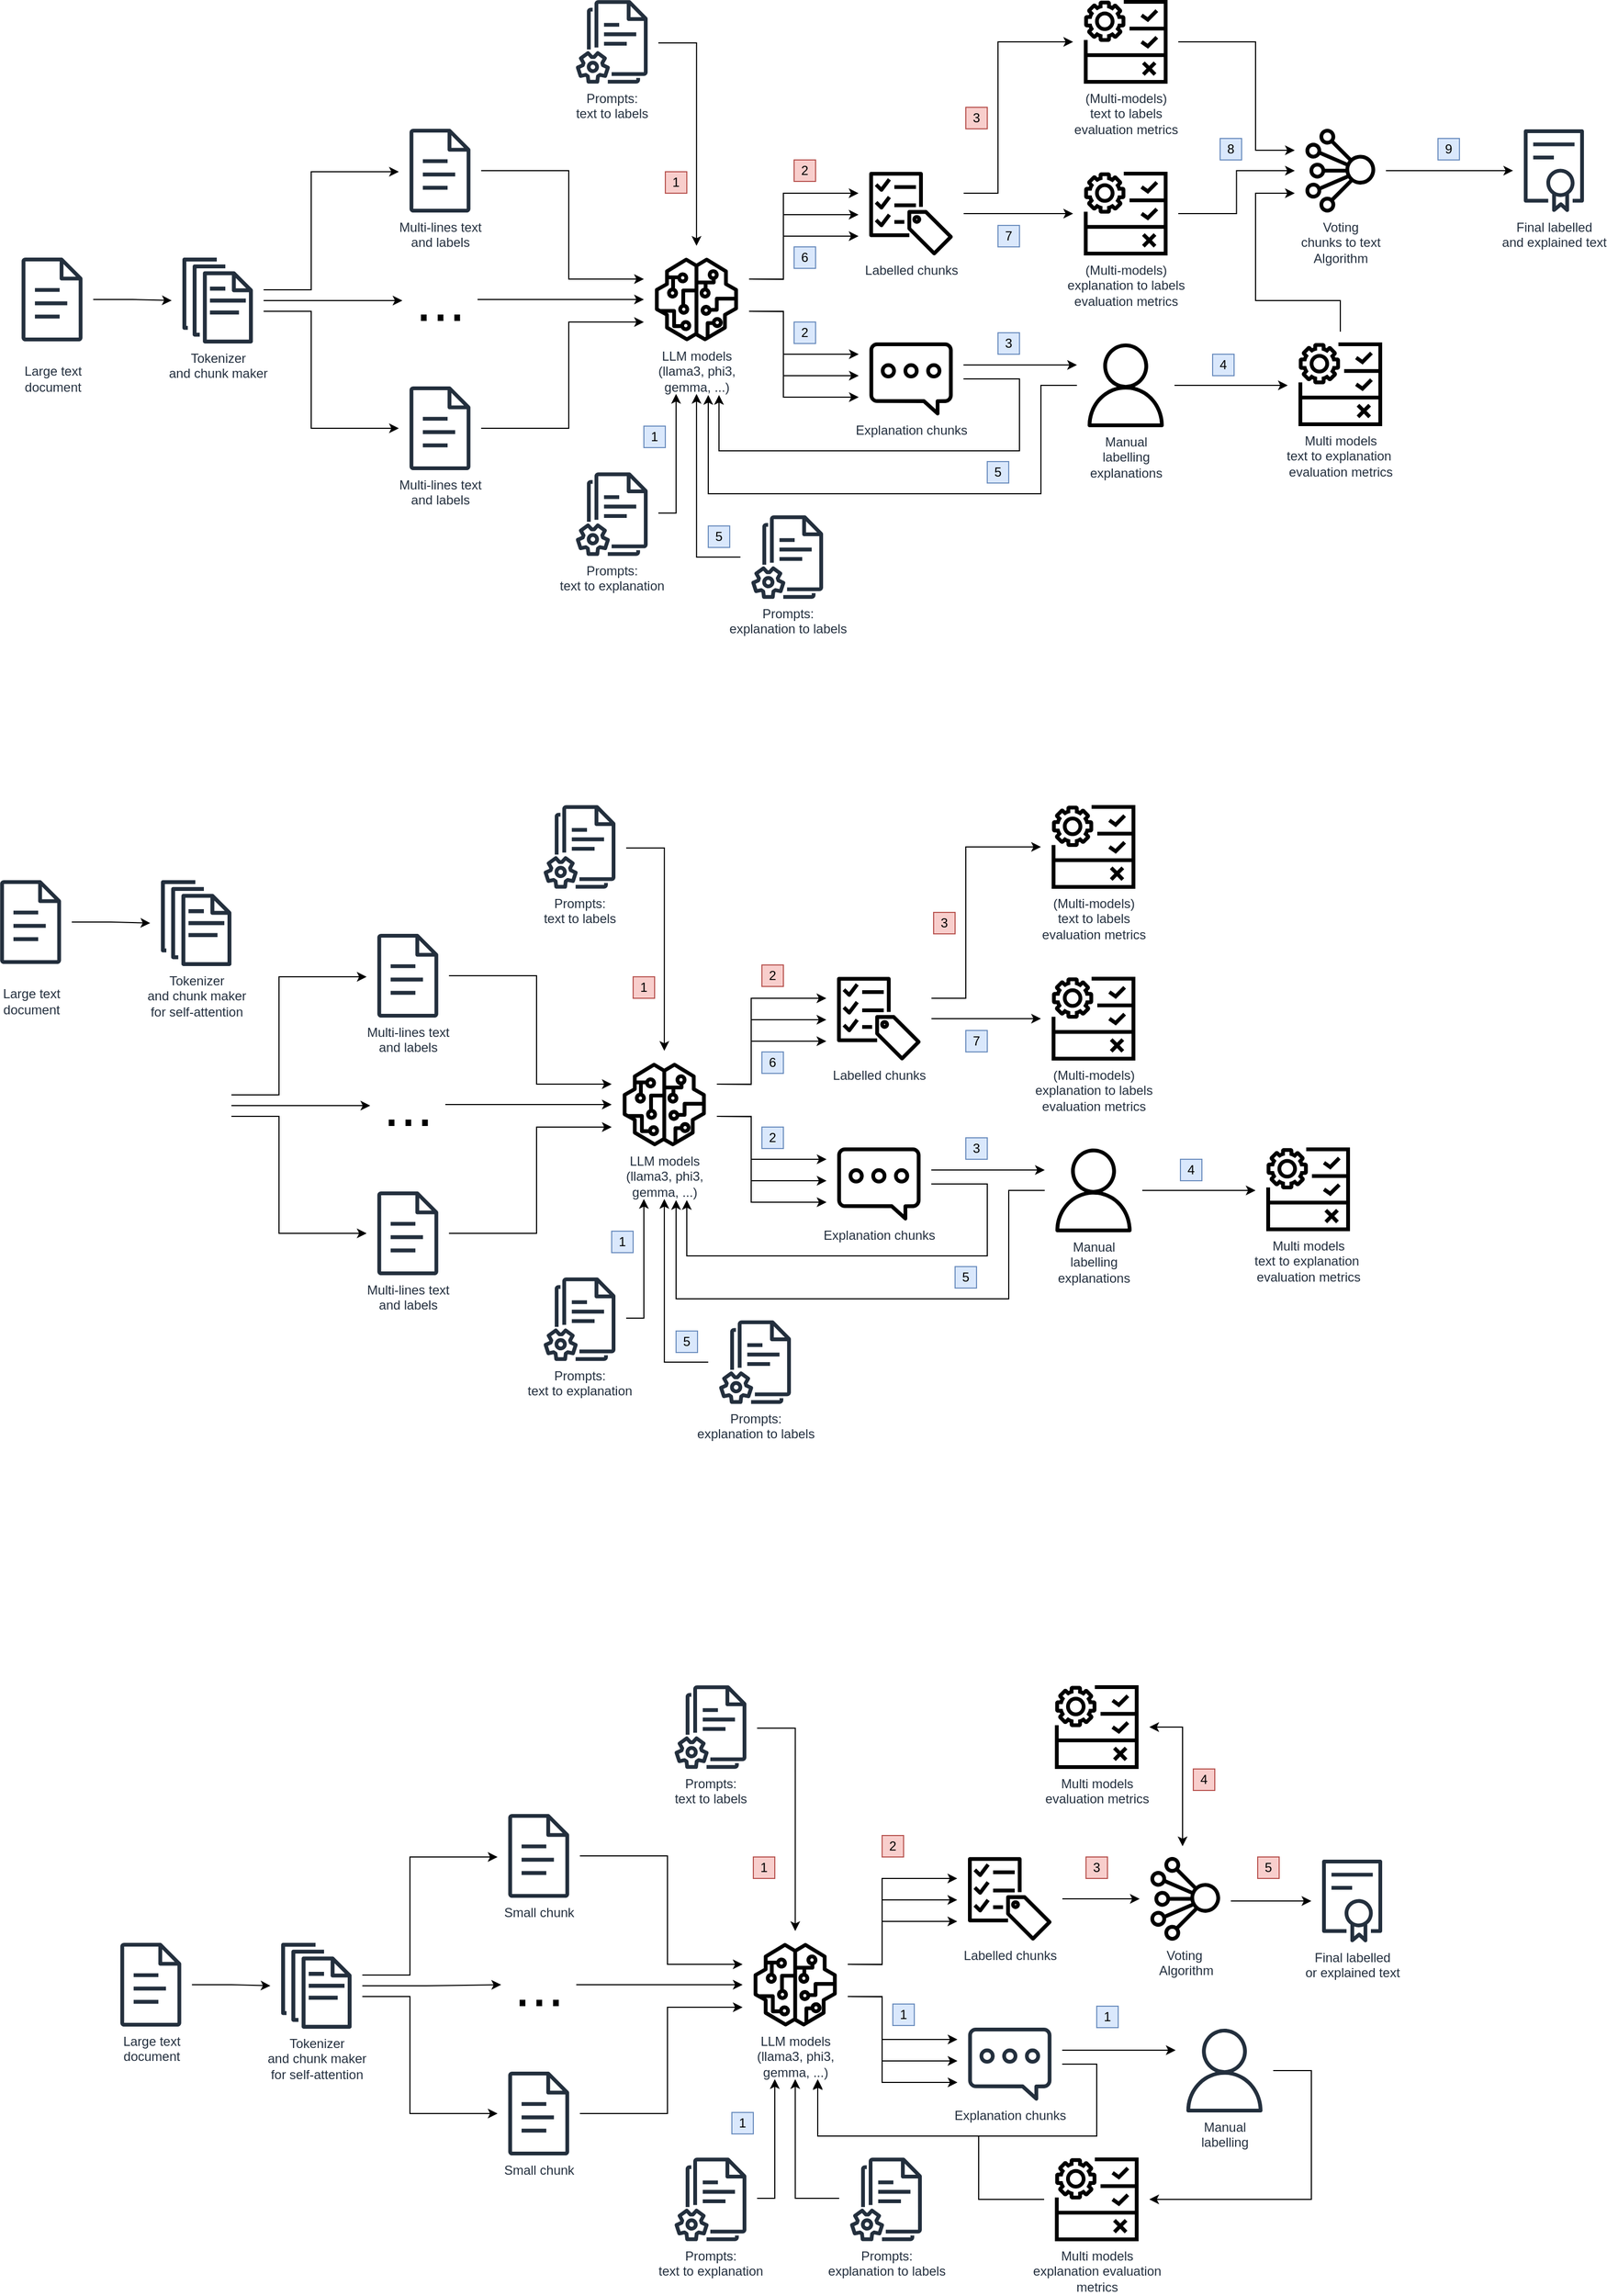 <mxfile version="24.4.0" type="device">
  <diagram name="Page-1" id="B5QX_nywIWlDzSPwKa1I">
    <mxGraphModel dx="1666" dy="819" grid="1" gridSize="10" guides="1" tooltips="1" connect="1" arrows="1" fold="1" page="1" pageScale="1" pageWidth="850" pageHeight="1100" math="0" shadow="0">
      <root>
        <mxCell id="0" />
        <mxCell id="1" parent="0" />
        <mxCell id="5_oxS6GrZH2_jUisvWPP-129" style="edgeStyle=orthogonalEdgeStyle;rounded=0;orthogonalLoop=1;jettySize=auto;html=1;targetPerimeterSpacing=10;sourcePerimeterSpacing=10;" parent="1" source="5_oxS6GrZH2_jUisvWPP-131" target="5_oxS6GrZH2_jUisvWPP-133" edge="1">
          <mxGeometry relative="1" as="geometry">
            <Array as="points">
              <mxPoint x="1042" y="1990" />
              <mxPoint x="1042" y="1990" />
            </Array>
          </mxGeometry>
        </mxCell>
        <mxCell id="5_oxS6GrZH2_jUisvWPP-130" style="edgeStyle=orthogonalEdgeStyle;rounded=0;orthogonalLoop=1;jettySize=auto;html=1;targetPerimeterSpacing=50;sourcePerimeterSpacing=10;" parent="1" source="5_oxS6GrZH2_jUisvWPP-131" target="5_oxS6GrZH2_jUisvWPP-175" edge="1">
          <mxGeometry relative="1" as="geometry">
            <Array as="points">
              <mxPoint x="1052" y="2003" />
              <mxPoint x="1052" y="2070" />
              <mxPoint x="792" y="2070" />
            </Array>
          </mxGeometry>
        </mxCell>
        <mxCell id="5_oxS6GrZH2_jUisvWPP-131" value="Explanation chunks" style="sketch=0;outlineConnect=0;fontColor=#232F3E;gradientColor=none;fillColor=#232F3D;strokeColor=none;dashed=0;verticalLabelPosition=bottom;verticalAlign=top;align=center;html=1;fontSize=12;fontStyle=0;aspect=fixed;pointerEvents=1;shape=mxgraph.aws4.chat;" parent="1" vertex="1">
          <mxGeometry x="932" y="1969" width="78" height="68" as="geometry" />
        </mxCell>
        <mxCell id="5_oxS6GrZH2_jUisvWPP-132" style="edgeStyle=orthogonalEdgeStyle;rounded=0;orthogonalLoop=1;jettySize=auto;html=1;sourcePerimeterSpacing=10;targetPerimeterSpacing=10;" parent="1" source="5_oxS6GrZH2_jUisvWPP-133" target="5_oxS6GrZH2_jUisvWPP-174" edge="1">
          <mxGeometry relative="1" as="geometry">
            <Array as="points">
              <mxPoint x="1252" y="2009" />
              <mxPoint x="1252" y="2129" />
            </Array>
          </mxGeometry>
        </mxCell>
        <mxCell id="5_oxS6GrZH2_jUisvWPP-133" value="Manual&lt;div&gt;labelling&lt;/div&gt;" style="sketch=0;outlineConnect=0;fontColor=#232F3E;gradientColor=none;fillColor=#232F3D;strokeColor=none;dashed=0;verticalLabelPosition=bottom;verticalAlign=top;align=center;html=1;fontSize=12;fontStyle=0;aspect=fixed;pointerEvents=1;shape=mxgraph.aws4.user;" parent="1" vertex="1">
          <mxGeometry x="1132" y="1970" width="78" height="78" as="geometry" />
        </mxCell>
        <mxCell id="5_oxS6GrZH2_jUisvWPP-134" style="edgeStyle=orthogonalEdgeStyle;rounded=0;orthogonalLoop=1;jettySize=auto;html=1;targetPerimeterSpacing=50;sourcePerimeterSpacing=10;" parent="1" source="5_oxS6GrZH2_jUisvWPP-163" edge="1">
          <mxGeometry relative="1" as="geometry">
            <mxPoint x="810" y="2128" as="sourcePoint" />
            <mxPoint x="771.059" y="2017.0" as="targetPoint" />
            <Array as="points">
              <mxPoint x="771" y="2128" />
            </Array>
          </mxGeometry>
        </mxCell>
        <mxCell id="5_oxS6GrZH2_jUisvWPP-135" style="edgeStyle=orthogonalEdgeStyle;rounded=0;orthogonalLoop=1;jettySize=auto;html=1;targetPerimeterSpacing=10;sourcePerimeterSpacing=10;" parent="1" source="5_oxS6GrZH2_jUisvWPP-155" edge="1">
          <mxGeometry relative="1" as="geometry">
            <mxPoint x="732.0" y="1690.0" as="sourcePoint" />
            <mxPoint x="771.059" y="1879.0" as="targetPoint" />
            <Array as="points">
              <mxPoint x="771" y="1690" />
            </Array>
          </mxGeometry>
        </mxCell>
        <mxCell id="5_oxS6GrZH2_jUisvWPP-136" style="edgeStyle=orthogonalEdgeStyle;rounded=0;orthogonalLoop=1;jettySize=auto;html=1;targetPerimeterSpacing=50;sourcePerimeterSpacing=10;" parent="1" source="5_oxS6GrZH2_jUisvWPP-162" edge="1">
          <mxGeometry relative="1" as="geometry">
            <mxPoint x="732.0" y="2128" as="sourcePoint" />
            <mxPoint x="752" y="2017.0" as="targetPoint" />
            <Array as="points">
              <mxPoint x="752" y="2128" />
            </Array>
          </mxGeometry>
        </mxCell>
        <mxCell id="5_oxS6GrZH2_jUisvWPP-137" style="edgeStyle=orthogonalEdgeStyle;rounded=0;orthogonalLoop=1;jettySize=auto;html=1;targetPerimeterSpacing=10;" parent="1" source="5_oxS6GrZH2_jUisvWPP-138" edge="1">
          <mxGeometry relative="1" as="geometry">
            <mxPoint x="722.0" y="1929" as="targetPoint" />
            <Array as="points">
              <mxPoint x="682" y="1929" />
              <mxPoint x="682" y="1929" />
            </Array>
          </mxGeometry>
        </mxCell>
        <mxCell id="5_oxS6GrZH2_jUisvWPP-138" value="&lt;font style=&quot;font-size: 56px;&quot;&gt;...&lt;/font&gt;" style="text;html=1;align=center;verticalAlign=middle;resizable=0;points=[];autosize=1;strokeColor=none;fillColor=none;" parent="1" vertex="1">
          <mxGeometry x="497" y="1889" width="70" height="80" as="geometry" />
        </mxCell>
        <mxCell id="5_oxS6GrZH2_jUisvWPP-139" style="edgeStyle=orthogonalEdgeStyle;rounded=0;orthogonalLoop=1;jettySize=auto;html=1;targetPerimeterSpacing=10;sourcePerimeterSpacing=10;" parent="1" source="5_oxS6GrZH2_jUisvWPP-140" target="5_oxS6GrZH2_jUisvWPP-144" edge="1">
          <mxGeometry relative="1" as="geometry" />
        </mxCell>
        <mxCell id="5_oxS6GrZH2_jUisvWPP-140" value="Large text&lt;div&gt;document&lt;/div&gt;" style="sketch=0;outlineConnect=0;fontColor=#232F3E;gradientColor=none;fillColor=#232F3D;strokeColor=none;dashed=0;verticalLabelPosition=bottom;verticalAlign=top;align=center;html=1;fontSize=12;fontStyle=0;aspect=fixed;pointerEvents=1;shape=mxgraph.aws4.document;" parent="1" vertex="1">
          <mxGeometry x="142" y="1890" width="57" height="78" as="geometry" />
        </mxCell>
        <mxCell id="5_oxS6GrZH2_jUisvWPP-141" style="edgeStyle=orthogonalEdgeStyle;rounded=0;orthogonalLoop=1;jettySize=auto;html=1;targetPerimeterSpacing=10;sourcePerimeterSpacing=10;" parent="1" source="5_oxS6GrZH2_jUisvWPP-144" target="5_oxS6GrZH2_jUisvWPP-146" edge="1">
          <mxGeometry relative="1" as="geometry">
            <Array as="points">
              <mxPoint x="412" y="1920" />
              <mxPoint x="412" y="1810" />
            </Array>
          </mxGeometry>
        </mxCell>
        <mxCell id="5_oxS6GrZH2_jUisvWPP-142" style="edgeStyle=orthogonalEdgeStyle;rounded=0;orthogonalLoop=1;jettySize=auto;html=1;targetPerimeterSpacing=10;sourcePerimeterSpacing=10;" parent="1" source="5_oxS6GrZH2_jUisvWPP-144" target="5_oxS6GrZH2_jUisvWPP-148" edge="1">
          <mxGeometry relative="1" as="geometry">
            <Array as="points">
              <mxPoint x="412" y="1940" />
              <mxPoint x="412" y="2049" />
            </Array>
          </mxGeometry>
        </mxCell>
        <mxCell id="5_oxS6GrZH2_jUisvWPP-143" style="edgeStyle=orthogonalEdgeStyle;rounded=0;orthogonalLoop=1;jettySize=auto;html=1;sourcePerimeterSpacing=10;" parent="1" source="5_oxS6GrZH2_jUisvWPP-144" target="5_oxS6GrZH2_jUisvWPP-138" edge="1">
          <mxGeometry relative="1" as="geometry" />
        </mxCell>
        <mxCell id="5_oxS6GrZH2_jUisvWPP-144" value="Tokenizer&lt;div&gt;and chunk maker&lt;/div&gt;&lt;div&gt;for self-attention&lt;/div&gt;" style="sketch=0;outlineConnect=0;fontColor=#232F3E;gradientColor=none;fillColor=#232F3D;strokeColor=none;dashed=0;verticalLabelPosition=bottom;verticalAlign=top;align=center;html=1;fontSize=12;fontStyle=0;aspect=fixed;pointerEvents=1;shape=mxgraph.aws4.documents;" parent="1" vertex="1">
          <mxGeometry x="292" y="1890" width="65.64" height="80" as="geometry" />
        </mxCell>
        <mxCell id="5_oxS6GrZH2_jUisvWPP-145" style="edgeStyle=orthogonalEdgeStyle;rounded=0;orthogonalLoop=1;jettySize=auto;html=1;targetPerimeterSpacing=10;sourcePerimeterSpacing=10;" parent="1" source="5_oxS6GrZH2_jUisvWPP-146" edge="1">
          <mxGeometry relative="1" as="geometry">
            <mxPoint x="722.0" y="1910.0" as="targetPoint" />
            <Array as="points">
              <mxPoint x="652" y="1809" />
              <mxPoint x="652" y="1910" />
            </Array>
          </mxGeometry>
        </mxCell>
        <mxCell id="5_oxS6GrZH2_jUisvWPP-146" value="Small chunk" style="sketch=0;outlineConnect=0;fontColor=#232F3E;gradientColor=none;fillColor=#232F3D;strokeColor=none;dashed=0;verticalLabelPosition=bottom;verticalAlign=top;align=center;html=1;fontSize=12;fontStyle=0;aspect=fixed;pointerEvents=1;shape=mxgraph.aws4.document;" parent="1" vertex="1">
          <mxGeometry x="503.5" y="1770" width="57" height="78" as="geometry" />
        </mxCell>
        <mxCell id="5_oxS6GrZH2_jUisvWPP-147" style="edgeStyle=orthogonalEdgeStyle;rounded=0;orthogonalLoop=1;jettySize=auto;html=1;targetPerimeterSpacing=10;sourcePerimeterSpacing=10;" parent="1" source="5_oxS6GrZH2_jUisvWPP-148" edge="1">
          <mxGeometry relative="1" as="geometry">
            <mxPoint x="722.0" y="1950.0" as="targetPoint" />
            <Array as="points">
              <mxPoint x="652" y="2049" />
              <mxPoint x="652" y="1950" />
            </Array>
          </mxGeometry>
        </mxCell>
        <mxCell id="5_oxS6GrZH2_jUisvWPP-148" value="Small chunk" style="sketch=0;outlineConnect=0;fontColor=#232F3E;gradientColor=none;fillColor=#232F3D;strokeColor=none;dashed=0;verticalLabelPosition=bottom;verticalAlign=top;align=center;html=1;fontSize=12;fontStyle=0;aspect=fixed;pointerEvents=1;shape=mxgraph.aws4.document;" parent="1" vertex="1">
          <mxGeometry x="503.5" y="2010" width="57" height="78" as="geometry" />
        </mxCell>
        <mxCell id="5_oxS6GrZH2_jUisvWPP-149" style="edgeStyle=orthogonalEdgeStyle;rounded=0;orthogonalLoop=1;jettySize=auto;html=1;targetPerimeterSpacing=10;sourcePerimeterSpacing=10;" parent="1" target="5_oxS6GrZH2_jUisvWPP-161" edge="1">
          <mxGeometry relative="1" as="geometry">
            <mxPoint x="820" y="1910.059" as="sourcePoint" />
            <mxPoint x="922" y="1850.059" as="targetPoint" />
            <Array as="points">
              <mxPoint x="852" y="1910" />
              <mxPoint x="852" y="1850" />
            </Array>
          </mxGeometry>
        </mxCell>
        <mxCell id="5_oxS6GrZH2_jUisvWPP-150" style="edgeStyle=orthogonalEdgeStyle;rounded=0;orthogonalLoop=1;jettySize=auto;html=1;targetPerimeterSpacing=10;sourcePerimeterSpacing=10;" parent="1" target="5_oxS6GrZH2_jUisvWPP-161" edge="1">
          <mxGeometry relative="1" as="geometry">
            <mxPoint x="820" y="1910.059" as="sourcePoint" />
            <Array as="points">
              <mxPoint x="852" y="1910" />
              <mxPoint x="852" y="1830" />
            </Array>
          </mxGeometry>
        </mxCell>
        <mxCell id="5_oxS6GrZH2_jUisvWPP-151" style="edgeStyle=orthogonalEdgeStyle;rounded=0;orthogonalLoop=1;jettySize=auto;html=1;targetPerimeterSpacing=10;sourcePerimeterSpacing=10;" parent="1" target="5_oxS6GrZH2_jUisvWPP-161" edge="1">
          <mxGeometry relative="1" as="geometry">
            <mxPoint x="820" y="1910.059" as="sourcePoint" />
            <Array as="points">
              <mxPoint x="852" y="1910" />
              <mxPoint x="852" y="1870" />
            </Array>
          </mxGeometry>
        </mxCell>
        <mxCell id="5_oxS6GrZH2_jUisvWPP-152" style="edgeStyle=orthogonalEdgeStyle;rounded=0;orthogonalLoop=1;jettySize=auto;html=1;targetPerimeterSpacing=10;sourcePerimeterSpacing=10;" parent="1" target="5_oxS6GrZH2_jUisvWPP-131" edge="1">
          <mxGeometry relative="1" as="geometry">
            <mxPoint x="820" y="1940.059" as="sourcePoint" />
            <Array as="points">
              <mxPoint x="852" y="1940" />
              <mxPoint x="852" y="2000" />
            </Array>
          </mxGeometry>
        </mxCell>
        <mxCell id="5_oxS6GrZH2_jUisvWPP-153" style="edgeStyle=orthogonalEdgeStyle;rounded=0;orthogonalLoop=1;jettySize=auto;html=1;targetPerimeterSpacing=10;sourcePerimeterSpacing=10;" parent="1" target="5_oxS6GrZH2_jUisvWPP-131" edge="1">
          <mxGeometry relative="1" as="geometry">
            <mxPoint x="820" y="1940.059" as="sourcePoint" />
            <Array as="points">
              <mxPoint x="852" y="1940" />
              <mxPoint x="852" y="1980" />
            </Array>
          </mxGeometry>
        </mxCell>
        <mxCell id="5_oxS6GrZH2_jUisvWPP-154" style="edgeStyle=orthogonalEdgeStyle;rounded=0;orthogonalLoop=1;jettySize=auto;html=1;targetPerimeterSpacing=10;sourcePerimeterSpacing=10;" parent="1" target="5_oxS6GrZH2_jUisvWPP-131" edge="1">
          <mxGeometry relative="1" as="geometry">
            <mxPoint x="820" y="1940.059" as="sourcePoint" />
            <Array as="points">
              <mxPoint x="852" y="1940" />
              <mxPoint x="852" y="2020" />
            </Array>
          </mxGeometry>
        </mxCell>
        <mxCell id="5_oxS6GrZH2_jUisvWPP-155" value="Prompts:&lt;div&gt;text to labels&lt;/div&gt;" style="sketch=0;outlineConnect=0;fontColor=#232F3E;gradientColor=none;fillColor=#232F3D;strokeColor=none;dashed=0;verticalLabelPosition=bottom;verticalAlign=top;align=center;html=1;fontSize=12;fontStyle=0;aspect=fixed;pointerEvents=1;shape=mxgraph.aws4.documents2;" parent="1" vertex="1">
          <mxGeometry x="658.5" y="1650" width="67" height="78" as="geometry" />
        </mxCell>
        <mxCell id="5_oxS6GrZH2_jUisvWPP-156" value="Final labelled&lt;div&gt;or explained text&lt;/div&gt;" style="sketch=0;outlineConnect=0;fontColor=#232F3E;gradientColor=none;fillColor=#232F3D;strokeColor=none;dashed=0;verticalLabelPosition=bottom;verticalAlign=top;align=center;html=1;fontSize=12;fontStyle=0;aspect=fixed;pointerEvents=1;shape=mxgraph.aws4.credentials;" parent="1" vertex="1">
          <mxGeometry x="1262" y="1812" width="56" height="78" as="geometry" />
        </mxCell>
        <mxCell id="5_oxS6GrZH2_jUisvWPP-157" style="edgeStyle=orthogonalEdgeStyle;rounded=0;orthogonalLoop=1;jettySize=auto;html=1;targetPerimeterSpacing=10;sourcePerimeterSpacing=10;" parent="1" source="5_oxS6GrZH2_jUisvWPP-159" target="5_oxS6GrZH2_jUisvWPP-156" edge="1">
          <mxGeometry relative="1" as="geometry">
            <Array as="points">
              <mxPoint x="1202" y="1851" />
              <mxPoint x="1202" y="1851" />
            </Array>
          </mxGeometry>
        </mxCell>
        <mxCell id="5_oxS6GrZH2_jUisvWPP-158" style="edgeStyle=orthogonalEdgeStyle;rounded=0;orthogonalLoop=1;jettySize=auto;html=1;endArrow=classic;endFill=1;startArrow=classic;startFill=1;targetPerimeterSpacing=10;sourcePerimeterSpacing=10;" parent="1" source="5_oxS6GrZH2_jUisvWPP-159" target="5_oxS6GrZH2_jUisvWPP-171" edge="1">
          <mxGeometry relative="1" as="geometry">
            <Array as="points">
              <mxPoint x="1132" y="1689" />
            </Array>
          </mxGeometry>
        </mxCell>
        <mxCell id="5_oxS6GrZH2_jUisvWPP-159" value="Voting&amp;nbsp;&lt;div&gt;Algorithm&lt;/div&gt;" style="sketch=0;outlineConnect=0;fontColor=#232F3E;gradientColor=none;fillColor=#000000;strokeColor=none;dashed=0;verticalLabelPosition=bottom;verticalAlign=top;align=center;html=1;fontSize=12;fontStyle=0;aspect=fixed;pointerEvents=1;shape=mxgraph.aws4.iot_analytics_channel;" parent="1" vertex="1">
          <mxGeometry x="1102" y="1810" width="65" height="78" as="geometry" />
        </mxCell>
        <mxCell id="5_oxS6GrZH2_jUisvWPP-160" style="edgeStyle=orthogonalEdgeStyle;rounded=0;orthogonalLoop=1;jettySize=auto;html=1;targetPerimeterSpacing=10;sourcePerimeterSpacing=10;" parent="1" source="5_oxS6GrZH2_jUisvWPP-161" target="5_oxS6GrZH2_jUisvWPP-159" edge="1">
          <mxGeometry relative="1" as="geometry" />
        </mxCell>
        <mxCell id="5_oxS6GrZH2_jUisvWPP-161" value="Labelled chunks" style="sketch=0;outlineConnect=0;fontColor=#232F3E;gradientColor=none;fillColor=#000000;strokeColor=none;dashed=0;verticalLabelPosition=bottom;verticalAlign=top;align=center;html=1;fontSize=12;fontStyle=0;aspect=fixed;pointerEvents=1;shape=mxgraph.aws4.checklist_cost;" parent="1" vertex="1">
          <mxGeometry x="932" y="1810" width="78" height="78" as="geometry" />
        </mxCell>
        <mxCell id="5_oxS6GrZH2_jUisvWPP-162" value="Prompts:&lt;div&gt;text to explanation&lt;/div&gt;" style="sketch=0;outlineConnect=0;fontColor=#232F3E;gradientColor=none;fillColor=#232F3D;strokeColor=none;dashed=0;verticalLabelPosition=bottom;verticalAlign=top;align=center;html=1;fontSize=12;fontStyle=0;aspect=fixed;pointerEvents=1;shape=mxgraph.aws4.documents2;" parent="1" vertex="1">
          <mxGeometry x="658.5" y="2090" width="67" height="78" as="geometry" />
        </mxCell>
        <mxCell id="5_oxS6GrZH2_jUisvWPP-163" value="Prompts:&lt;div&gt;explanation to labels&lt;/div&gt;" style="sketch=0;outlineConnect=0;fontColor=#232F3E;gradientColor=none;fillColor=#232F3D;strokeColor=none;dashed=0;verticalLabelPosition=bottom;verticalAlign=top;align=center;html=1;fontSize=12;fontStyle=0;aspect=fixed;pointerEvents=1;shape=mxgraph.aws4.documents2;" parent="1" vertex="1">
          <mxGeometry x="822" y="2090" width="67" height="78" as="geometry" />
        </mxCell>
        <mxCell id="5_oxS6GrZH2_jUisvWPP-164" value="1" style="rounded=0;whiteSpace=wrap;html=1;fillColor=#f8cecc;strokeColor=#b85450;" parent="1" vertex="1">
          <mxGeometry x="732" y="1810" width="20" height="20" as="geometry" />
        </mxCell>
        <mxCell id="5_oxS6GrZH2_jUisvWPP-165" value="2" style="rounded=0;whiteSpace=wrap;html=1;fillColor=#f8cecc;strokeColor=#b85450;" parent="1" vertex="1">
          <mxGeometry x="852" y="1790" width="20" height="20" as="geometry" />
        </mxCell>
        <mxCell id="5_oxS6GrZH2_jUisvWPP-166" value="3" style="rounded=0;whiteSpace=wrap;html=1;fillColor=#f8cecc;strokeColor=#b85450;" parent="1" vertex="1">
          <mxGeometry x="1042" y="1810" width="20" height="20" as="geometry" />
        </mxCell>
        <mxCell id="5_oxS6GrZH2_jUisvWPP-167" value="5" style="rounded=0;whiteSpace=wrap;html=1;fillColor=#f8cecc;strokeColor=#b85450;" parent="1" vertex="1">
          <mxGeometry x="1202" y="1810" width="20" height="20" as="geometry" />
        </mxCell>
        <mxCell id="5_oxS6GrZH2_jUisvWPP-168" value="1" style="rounded=0;whiteSpace=wrap;html=1;fillColor=#dae8fc;strokeColor=#6c8ebf;" parent="1" vertex="1">
          <mxGeometry x="712" y="2048" width="20" height="20" as="geometry" />
        </mxCell>
        <mxCell id="5_oxS6GrZH2_jUisvWPP-169" value="1" style="rounded=0;whiteSpace=wrap;html=1;fillColor=#dae8fc;strokeColor=#6c8ebf;" parent="1" vertex="1">
          <mxGeometry x="862" y="1947" width="20" height="20" as="geometry" />
        </mxCell>
        <mxCell id="5_oxS6GrZH2_jUisvWPP-170" value="1" style="rounded=0;whiteSpace=wrap;html=1;fillColor=#dae8fc;strokeColor=#6c8ebf;" parent="1" vertex="1">
          <mxGeometry x="1052" y="1949" width="20" height="20" as="geometry" />
        </mxCell>
        <mxCell id="5_oxS6GrZH2_jUisvWPP-171" value="Multi models&lt;div&gt;evaluation&amp;nbsp;&lt;span style=&quot;background-color: initial;&quot;&gt;metrics&lt;/span&gt;&lt;/div&gt;" style="sketch=0;outlineConnect=0;fontColor=#232F3E;gradientColor=none;fillColor=#000000;strokeColor=none;dashed=0;verticalLabelPosition=bottom;verticalAlign=top;align=center;html=1;fontSize=12;fontStyle=0;aspect=fixed;pointerEvents=1;shape=mxgraph.aws4.waf_managed_rule;" parent="1" vertex="1">
          <mxGeometry x="1013" y="1650" width="78" height="78" as="geometry" />
        </mxCell>
        <mxCell id="5_oxS6GrZH2_jUisvWPP-172" value="4" style="rounded=0;whiteSpace=wrap;html=1;fillColor=#f8cecc;strokeColor=#b85450;" parent="1" vertex="1">
          <mxGeometry x="1142" y="1728" width="20" height="20" as="geometry" />
        </mxCell>
        <mxCell id="5_oxS6GrZH2_jUisvWPP-173" style="edgeStyle=orthogonalEdgeStyle;rounded=0;orthogonalLoop=1;jettySize=auto;html=1;targetPerimeterSpacing=50;sourcePerimeterSpacing=10;" parent="1" source="5_oxS6GrZH2_jUisvWPP-174" edge="1">
          <mxGeometry relative="1" as="geometry">
            <mxPoint x="792" y="2017.0" as="targetPoint" />
            <Array as="points">
              <mxPoint x="942" y="2129" />
              <mxPoint x="942" y="2070" />
              <mxPoint x="792" y="2070" />
            </Array>
          </mxGeometry>
        </mxCell>
        <mxCell id="5_oxS6GrZH2_jUisvWPP-174" value="Multi models&lt;div&gt;explanation evaluation&lt;/div&gt;&lt;div&gt;metrics&lt;/div&gt;" style="sketch=0;outlineConnect=0;fontColor=#232F3E;gradientColor=none;fillColor=#000000;strokeColor=none;dashed=0;verticalLabelPosition=bottom;verticalAlign=top;align=center;html=1;fontSize=12;fontStyle=0;aspect=fixed;pointerEvents=1;shape=mxgraph.aws4.waf_managed_rule;" parent="1" vertex="1">
          <mxGeometry x="1013" y="2090" width="78" height="78" as="geometry" />
        </mxCell>
        <mxCell id="5_oxS6GrZH2_jUisvWPP-175" value="LLM models&lt;div&gt;(llama3, phi3,&lt;/div&gt;&lt;div&gt;gemma, ...)&lt;/div&gt;" style="sketch=0;outlineConnect=0;fontColor=#232F3E;gradientColor=none;fillColor=#000000;strokeColor=none;dashed=0;verticalLabelPosition=bottom;verticalAlign=top;align=center;html=1;fontSize=12;fontStyle=0;aspect=fixed;pointerEvents=1;shape=mxgraph.aws4.sagemaker_model;" parent="1" vertex="1">
          <mxGeometry x="732" y="1890" width="78" height="78" as="geometry" />
        </mxCell>
        <mxCell id="-zMvjxUbboBAaExCKfA1-1" style="edgeStyle=orthogonalEdgeStyle;rounded=0;orthogonalLoop=1;jettySize=auto;html=1;targetPerimeterSpacing=10;sourcePerimeterSpacing=10;" edge="1" parent="1" source="-zMvjxUbboBAaExCKfA1-3" target="-zMvjxUbboBAaExCKfA1-6">
          <mxGeometry relative="1" as="geometry">
            <Array as="points">
              <mxPoint x="920" y="1170" />
              <mxPoint x="920" y="1170" />
            </Array>
          </mxGeometry>
        </mxCell>
        <mxCell id="-zMvjxUbboBAaExCKfA1-2" style="edgeStyle=orthogonalEdgeStyle;rounded=0;orthogonalLoop=1;jettySize=auto;html=1;targetPerimeterSpacing=50;sourcePerimeterSpacing=10;" edge="1" parent="1" source="-zMvjxUbboBAaExCKfA1-3" target="-zMvjxUbboBAaExCKfA1-40">
          <mxGeometry relative="1" as="geometry">
            <Array as="points">
              <mxPoint x="950" y="1183" />
              <mxPoint x="950" y="1250" />
              <mxPoint x="670" y="1250" />
            </Array>
          </mxGeometry>
        </mxCell>
        <mxCell id="-zMvjxUbboBAaExCKfA1-3" value="Explanation chunks" style="sketch=0;outlineConnect=0;fontColor=#232F3E;gradientColor=none;fillColor=#000000;strokeColor=none;dashed=0;verticalLabelPosition=bottom;verticalAlign=top;align=center;html=1;fontSize=12;fontStyle=0;aspect=fixed;pointerEvents=1;shape=mxgraph.aws4.chat;" vertex="1" parent="1">
          <mxGeometry x="810" y="1149" width="78" height="68" as="geometry" />
        </mxCell>
        <mxCell id="-zMvjxUbboBAaExCKfA1-4" style="edgeStyle=orthogonalEdgeStyle;rounded=0;orthogonalLoop=1;jettySize=auto;html=1;sourcePerimeterSpacing=10;targetPerimeterSpacing=10;" edge="1" parent="1" source="-zMvjxUbboBAaExCKfA1-6" target="-zMvjxUbboBAaExCKfA1-39">
          <mxGeometry relative="1" as="geometry">
            <Array as="points">
              <mxPoint x="1180" y="1189" />
              <mxPoint x="1180" y="1189" />
            </Array>
          </mxGeometry>
        </mxCell>
        <mxCell id="-zMvjxUbboBAaExCKfA1-5" style="edgeStyle=orthogonalEdgeStyle;rounded=0;orthogonalLoop=1;jettySize=auto;html=1;targetPerimeterSpacing=50;sourcePerimeterSpacing=10;" edge="1" parent="1" source="-zMvjxUbboBAaExCKfA1-6" target="-zMvjxUbboBAaExCKfA1-40">
          <mxGeometry relative="1" as="geometry">
            <Array as="points">
              <mxPoint x="970" y="1189" />
              <mxPoint x="970" y="1290" />
              <mxPoint x="660" y="1290" />
            </Array>
          </mxGeometry>
        </mxCell>
        <mxCell id="-zMvjxUbboBAaExCKfA1-6" value="Manual&lt;div&gt;labelling&lt;/div&gt;&lt;div&gt;explanations&lt;/div&gt;" style="sketch=0;outlineConnect=0;fontColor=#232F3E;gradientColor=none;fillColor=#000000;strokeColor=none;dashed=0;verticalLabelPosition=bottom;verticalAlign=top;align=center;html=1;fontSize=12;fontStyle=0;aspect=fixed;pointerEvents=1;shape=mxgraph.aws4.user;" vertex="1" parent="1">
          <mxGeometry x="1010" y="1150" width="78" height="78" as="geometry" />
        </mxCell>
        <mxCell id="-zMvjxUbboBAaExCKfA1-7" style="edgeStyle=orthogonalEdgeStyle;rounded=0;orthogonalLoop=1;jettySize=auto;html=1;targetPerimeterSpacing=50;sourcePerimeterSpacing=10;" edge="1" parent="1" source="-zMvjxUbboBAaExCKfA1-31">
          <mxGeometry relative="1" as="geometry">
            <mxPoint x="688" y="1308" as="sourcePoint" />
            <mxPoint x="649.059" y="1197.0" as="targetPoint" />
            <Array as="points">
              <mxPoint x="649" y="1349" />
            </Array>
          </mxGeometry>
        </mxCell>
        <mxCell id="-zMvjxUbboBAaExCKfA1-8" style="edgeStyle=orthogonalEdgeStyle;rounded=0;orthogonalLoop=1;jettySize=auto;html=1;targetPerimeterSpacing=10;sourcePerimeterSpacing=10;" edge="1" parent="1" source="-zMvjxUbboBAaExCKfA1-26">
          <mxGeometry relative="1" as="geometry">
            <mxPoint x="610.0" y="870.0" as="sourcePoint" />
            <mxPoint x="649.059" y="1059.0" as="targetPoint" />
            <Array as="points">
              <mxPoint x="649" y="870" />
            </Array>
          </mxGeometry>
        </mxCell>
        <mxCell id="-zMvjxUbboBAaExCKfA1-9" style="edgeStyle=orthogonalEdgeStyle;rounded=0;orthogonalLoop=1;jettySize=auto;html=1;targetPerimeterSpacing=50;sourcePerimeterSpacing=10;" edge="1" parent="1" source="-zMvjxUbboBAaExCKfA1-30">
          <mxGeometry relative="1" as="geometry">
            <mxPoint x="610.0" y="1308" as="sourcePoint" />
            <mxPoint x="630" y="1197.0" as="targetPoint" />
            <Array as="points">
              <mxPoint x="630" y="1308" />
            </Array>
          </mxGeometry>
        </mxCell>
        <mxCell id="-zMvjxUbboBAaExCKfA1-10" style="edgeStyle=orthogonalEdgeStyle;rounded=0;orthogonalLoop=1;jettySize=auto;html=1;targetPerimeterSpacing=10;" edge="1" parent="1" source="-zMvjxUbboBAaExCKfA1-11">
          <mxGeometry relative="1" as="geometry">
            <mxPoint x="600.0" y="1109" as="targetPoint" />
            <Array as="points">
              <mxPoint x="560" y="1109" />
              <mxPoint x="560" y="1109" />
            </Array>
          </mxGeometry>
        </mxCell>
        <mxCell id="-zMvjxUbboBAaExCKfA1-11" value="&lt;font style=&quot;font-size: 56px;&quot;&gt;...&lt;/font&gt;" style="text;html=1;align=center;verticalAlign=middle;resizable=0;points=[];autosize=1;strokeColor=none;fillColor=none;" vertex="1" parent="1">
          <mxGeometry x="375" y="1069" width="70" height="80" as="geometry" />
        </mxCell>
        <mxCell id="-zMvjxUbboBAaExCKfA1-12" style="edgeStyle=orthogonalEdgeStyle;rounded=0;orthogonalLoop=1;jettySize=auto;html=1;targetPerimeterSpacing=10;sourcePerimeterSpacing=10;" edge="1" parent="1" target="-zMvjxUbboBAaExCKfA1-17">
          <mxGeometry relative="1" as="geometry">
            <Array as="points">
              <mxPoint x="290" y="1100" />
              <mxPoint x="290" y="990" />
            </Array>
            <mxPoint x="245.64" y="1100" as="sourcePoint" />
          </mxGeometry>
        </mxCell>
        <mxCell id="-zMvjxUbboBAaExCKfA1-13" style="edgeStyle=orthogonalEdgeStyle;rounded=0;orthogonalLoop=1;jettySize=auto;html=1;targetPerimeterSpacing=10;sourcePerimeterSpacing=10;" edge="1" parent="1" target="-zMvjxUbboBAaExCKfA1-19">
          <mxGeometry relative="1" as="geometry">
            <Array as="points">
              <mxPoint x="290" y="1120" />
              <mxPoint x="290" y="1229" />
            </Array>
            <mxPoint x="245.64" y="1120" as="sourcePoint" />
          </mxGeometry>
        </mxCell>
        <mxCell id="-zMvjxUbboBAaExCKfA1-14" style="edgeStyle=orthogonalEdgeStyle;rounded=0;orthogonalLoop=1;jettySize=auto;html=1;sourcePerimeterSpacing=10;" edge="1" parent="1" target="-zMvjxUbboBAaExCKfA1-11">
          <mxGeometry relative="1" as="geometry">
            <Array as="points">
              <mxPoint x="350" y="1110" />
              <mxPoint x="350" y="1110" />
            </Array>
            <mxPoint x="245.64" y="1110" as="sourcePoint" />
          </mxGeometry>
        </mxCell>
        <mxCell id="-zMvjxUbboBAaExCKfA1-16" style="edgeStyle=orthogonalEdgeStyle;rounded=0;orthogonalLoop=1;jettySize=auto;html=1;targetPerimeterSpacing=10;sourcePerimeterSpacing=10;" edge="1" parent="1" source="-zMvjxUbboBAaExCKfA1-17">
          <mxGeometry relative="1" as="geometry">
            <mxPoint x="600.0" y="1090.0" as="targetPoint" />
            <Array as="points">
              <mxPoint x="530" y="989" />
              <mxPoint x="530" y="1090" />
            </Array>
          </mxGeometry>
        </mxCell>
        <mxCell id="-zMvjxUbboBAaExCKfA1-17" value="Multi-lines text&lt;div&gt;and labels&lt;/div&gt;" style="sketch=0;outlineConnect=0;fontColor=#232F3E;gradientColor=none;fillColor=#232F3D;strokeColor=none;dashed=0;verticalLabelPosition=bottom;verticalAlign=top;align=center;html=1;fontSize=12;fontStyle=0;aspect=fixed;pointerEvents=1;shape=mxgraph.aws4.document;" vertex="1" parent="1">
          <mxGeometry x="381.5" y="950" width="57" height="78" as="geometry" />
        </mxCell>
        <mxCell id="-zMvjxUbboBAaExCKfA1-18" style="edgeStyle=orthogonalEdgeStyle;rounded=0;orthogonalLoop=1;jettySize=auto;html=1;targetPerimeterSpacing=10;sourcePerimeterSpacing=10;" edge="1" parent="1" source="-zMvjxUbboBAaExCKfA1-19">
          <mxGeometry relative="1" as="geometry">
            <mxPoint x="600.0" y="1130.0" as="targetPoint" />
            <Array as="points">
              <mxPoint x="530" y="1229" />
              <mxPoint x="530" y="1130" />
            </Array>
          </mxGeometry>
        </mxCell>
        <mxCell id="-zMvjxUbboBAaExCKfA1-19" value="Multi-lines text&lt;div&gt;and labels&lt;/div&gt;" style="sketch=0;outlineConnect=0;fontColor=#232F3E;gradientColor=none;fillColor=#232F3D;strokeColor=none;dashed=0;verticalLabelPosition=bottom;verticalAlign=top;align=center;html=1;fontSize=12;fontStyle=0;aspect=fixed;pointerEvents=1;shape=mxgraph.aws4.document;" vertex="1" parent="1">
          <mxGeometry x="381.5" y="1190" width="57" height="78" as="geometry" />
        </mxCell>
        <mxCell id="-zMvjxUbboBAaExCKfA1-20" style="edgeStyle=orthogonalEdgeStyle;rounded=0;orthogonalLoop=1;jettySize=auto;html=1;targetPerimeterSpacing=10;sourcePerimeterSpacing=10;" edge="1" parent="1" target="-zMvjxUbboBAaExCKfA1-29">
          <mxGeometry relative="1" as="geometry">
            <mxPoint x="698" y="1090.059" as="sourcePoint" />
            <mxPoint x="800" y="1030.059" as="targetPoint" />
            <Array as="points">
              <mxPoint x="730" y="1090" />
              <mxPoint x="730" y="1030" />
            </Array>
          </mxGeometry>
        </mxCell>
        <mxCell id="-zMvjxUbboBAaExCKfA1-21" style="edgeStyle=orthogonalEdgeStyle;rounded=0;orthogonalLoop=1;jettySize=auto;html=1;targetPerimeterSpacing=10;sourcePerimeterSpacing=10;" edge="1" parent="1" target="-zMvjxUbboBAaExCKfA1-29">
          <mxGeometry relative="1" as="geometry">
            <mxPoint x="698" y="1090.059" as="sourcePoint" />
            <Array as="points">
              <mxPoint x="730" y="1090" />
              <mxPoint x="730" y="1010" />
            </Array>
          </mxGeometry>
        </mxCell>
        <mxCell id="-zMvjxUbboBAaExCKfA1-22" style="edgeStyle=orthogonalEdgeStyle;rounded=0;orthogonalLoop=1;jettySize=auto;html=1;targetPerimeterSpacing=10;sourcePerimeterSpacing=10;" edge="1" parent="1" target="-zMvjxUbboBAaExCKfA1-29">
          <mxGeometry relative="1" as="geometry">
            <mxPoint x="698" y="1090.059" as="sourcePoint" />
            <Array as="points">
              <mxPoint x="730" y="1090" />
              <mxPoint x="730" y="1050" />
            </Array>
          </mxGeometry>
        </mxCell>
        <mxCell id="-zMvjxUbboBAaExCKfA1-23" style="edgeStyle=orthogonalEdgeStyle;rounded=0;orthogonalLoop=1;jettySize=auto;html=1;targetPerimeterSpacing=10;sourcePerimeterSpacing=10;" edge="1" parent="1" target="-zMvjxUbboBAaExCKfA1-3">
          <mxGeometry relative="1" as="geometry">
            <mxPoint x="698" y="1120.059" as="sourcePoint" />
            <Array as="points">
              <mxPoint x="730" y="1120" />
              <mxPoint x="730" y="1180" />
            </Array>
          </mxGeometry>
        </mxCell>
        <mxCell id="-zMvjxUbboBAaExCKfA1-24" style="edgeStyle=orthogonalEdgeStyle;rounded=0;orthogonalLoop=1;jettySize=auto;html=1;targetPerimeterSpacing=10;sourcePerimeterSpacing=10;" edge="1" parent="1" target="-zMvjxUbboBAaExCKfA1-3">
          <mxGeometry relative="1" as="geometry">
            <mxPoint x="698" y="1120.059" as="sourcePoint" />
            <Array as="points">
              <mxPoint x="730" y="1120" />
              <mxPoint x="730" y="1160" />
            </Array>
          </mxGeometry>
        </mxCell>
        <mxCell id="-zMvjxUbboBAaExCKfA1-25" style="edgeStyle=orthogonalEdgeStyle;rounded=0;orthogonalLoop=1;jettySize=auto;html=1;targetPerimeterSpacing=10;sourcePerimeterSpacing=10;" edge="1" parent="1" target="-zMvjxUbboBAaExCKfA1-3">
          <mxGeometry relative="1" as="geometry">
            <mxPoint x="698" y="1120.059" as="sourcePoint" />
            <Array as="points">
              <mxPoint x="730" y="1120" />
              <mxPoint x="730" y="1200" />
            </Array>
          </mxGeometry>
        </mxCell>
        <mxCell id="-zMvjxUbboBAaExCKfA1-26" value="Prompts:&lt;div&gt;text to labels&lt;/div&gt;" style="sketch=0;outlineConnect=0;fontColor=#232F3E;gradientColor=none;fillColor=#232F3D;strokeColor=none;dashed=0;verticalLabelPosition=bottom;verticalAlign=top;align=center;html=1;fontSize=12;fontStyle=0;aspect=fixed;pointerEvents=1;shape=mxgraph.aws4.documents2;" vertex="1" parent="1">
          <mxGeometry x="536.5" y="830" width="67" height="78" as="geometry" />
        </mxCell>
        <mxCell id="-zMvjxUbboBAaExCKfA1-27" style="edgeStyle=orthogonalEdgeStyle;rounded=0;orthogonalLoop=1;jettySize=auto;html=1;targetPerimeterSpacing=10;sourcePerimeterSpacing=10;" edge="1" parent="1" source="-zMvjxUbboBAaExCKfA1-29" target="-zMvjxUbboBAaExCKfA1-38">
          <mxGeometry relative="1" as="geometry">
            <mxPoint x="970.015" y="1029" as="targetPoint" />
            <Array as="points">
              <mxPoint x="930" y="1010" />
              <mxPoint x="930" y="869" />
            </Array>
          </mxGeometry>
        </mxCell>
        <mxCell id="-zMvjxUbboBAaExCKfA1-28" style="edgeStyle=orthogonalEdgeStyle;rounded=0;orthogonalLoop=1;jettySize=auto;html=1;sourcePerimeterSpacing=10;targetPerimeterSpacing=10;" edge="1" parent="1" source="-zMvjxUbboBAaExCKfA1-29" target="-zMvjxUbboBAaExCKfA1-41">
          <mxGeometry relative="1" as="geometry" />
        </mxCell>
        <mxCell id="-zMvjxUbboBAaExCKfA1-29" value="Labelled chunks" style="sketch=0;outlineConnect=0;fontColor=#232F3E;gradientColor=none;fillColor=#000000;strokeColor=none;dashed=0;verticalLabelPosition=bottom;verticalAlign=top;align=center;html=1;fontSize=12;fontStyle=0;aspect=fixed;pointerEvents=1;shape=mxgraph.aws4.checklist_cost;" vertex="1" parent="1">
          <mxGeometry x="810" y="990" width="78" height="78" as="geometry" />
        </mxCell>
        <mxCell id="-zMvjxUbboBAaExCKfA1-30" value="Prompts:&lt;div&gt;text to explanation&lt;/div&gt;" style="sketch=0;outlineConnect=0;fontColor=#232F3E;gradientColor=none;fillColor=#232F3D;strokeColor=none;dashed=0;verticalLabelPosition=bottom;verticalAlign=top;align=center;html=1;fontSize=12;fontStyle=0;aspect=fixed;pointerEvents=1;shape=mxgraph.aws4.documents2;" vertex="1" parent="1">
          <mxGeometry x="536.5" y="1270" width="67" height="78" as="geometry" />
        </mxCell>
        <mxCell id="-zMvjxUbboBAaExCKfA1-31" value="Prompts:&lt;div&gt;explanation to labels&lt;/div&gt;" style="sketch=0;outlineConnect=0;fontColor=#232F3E;gradientColor=none;fillColor=#232F3D;strokeColor=none;dashed=0;verticalLabelPosition=bottom;verticalAlign=top;align=center;html=1;fontSize=12;fontStyle=0;aspect=fixed;pointerEvents=1;shape=mxgraph.aws4.documents2;" vertex="1" parent="1">
          <mxGeometry x="700" y="1310" width="67" height="78" as="geometry" />
        </mxCell>
        <mxCell id="-zMvjxUbboBAaExCKfA1-32" value="1" style="rounded=0;whiteSpace=wrap;html=1;fillColor=#f8cecc;strokeColor=#b85450;" vertex="1" parent="1">
          <mxGeometry x="620" y="990" width="20" height="20" as="geometry" />
        </mxCell>
        <mxCell id="-zMvjxUbboBAaExCKfA1-33" value="2" style="rounded=0;whiteSpace=wrap;html=1;fillColor=#f8cecc;strokeColor=#b85450;" vertex="1" parent="1">
          <mxGeometry x="740" y="979" width="20" height="20" as="geometry" />
        </mxCell>
        <mxCell id="-zMvjxUbboBAaExCKfA1-34" value="3" style="rounded=0;whiteSpace=wrap;html=1;fillColor=#f8cecc;strokeColor=#b85450;" vertex="1" parent="1">
          <mxGeometry x="900" y="930" width="20" height="20" as="geometry" />
        </mxCell>
        <mxCell id="-zMvjxUbboBAaExCKfA1-35" value="1" style="rounded=0;whiteSpace=wrap;html=1;fillColor=#dae8fc;strokeColor=#6c8ebf;" vertex="1" parent="1">
          <mxGeometry x="600" y="1227" width="20" height="20" as="geometry" />
        </mxCell>
        <mxCell id="-zMvjxUbboBAaExCKfA1-36" value="2" style="rounded=0;whiteSpace=wrap;html=1;fillColor=#dae8fc;strokeColor=#6c8ebf;" vertex="1" parent="1">
          <mxGeometry x="740" y="1130" width="20" height="20" as="geometry" />
        </mxCell>
        <mxCell id="-zMvjxUbboBAaExCKfA1-37" value="3" style="rounded=0;whiteSpace=wrap;html=1;fillColor=#dae8fc;strokeColor=#6c8ebf;" vertex="1" parent="1">
          <mxGeometry x="930" y="1140" width="20" height="20" as="geometry" />
        </mxCell>
        <mxCell id="-zMvjxUbboBAaExCKfA1-38" value="(Multi-models)&lt;div&gt;text to labels&lt;br&gt;&lt;div&gt;evaluation&amp;nbsp;&lt;span style=&quot;background-color: initial;&quot;&gt;metrics&lt;/span&gt;&lt;/div&gt;&lt;/div&gt;" style="sketch=0;outlineConnect=0;fontColor=#232F3E;gradientColor=none;fillColor=#000000;strokeColor=none;dashed=0;verticalLabelPosition=bottom;verticalAlign=top;align=center;html=1;fontSize=12;fontStyle=0;aspect=fixed;pointerEvents=1;shape=mxgraph.aws4.waf_managed_rule;" vertex="1" parent="1">
          <mxGeometry x="1010" y="830" width="78" height="78" as="geometry" />
        </mxCell>
        <mxCell id="-zMvjxUbboBAaExCKfA1-39" value="Multi models&lt;div&gt;text to explanation&amp;nbsp;&lt;/div&gt;&lt;div&gt;evaluation&amp;nbsp;&lt;span style=&quot;background-color: initial;&quot;&gt;metrics&lt;/span&gt;&lt;/div&gt;" style="sketch=0;outlineConnect=0;fontColor=#232F3E;gradientColor=none;fillColor=#000000;strokeColor=none;dashed=0;verticalLabelPosition=bottom;verticalAlign=top;align=center;html=1;fontSize=12;fontStyle=0;aspect=fixed;pointerEvents=1;shape=mxgraph.aws4.waf_managed_rule;" vertex="1" parent="1">
          <mxGeometry x="1210" y="1149" width="78" height="78" as="geometry" />
        </mxCell>
        <mxCell id="-zMvjxUbboBAaExCKfA1-40" value="LLM models&lt;div&gt;(llama3, phi3,&lt;/div&gt;&lt;div&gt;gemma, ...)&lt;/div&gt;" style="sketch=0;outlineConnect=0;fontColor=#232F3E;gradientColor=none;fillColor=#000000;strokeColor=none;dashed=0;verticalLabelPosition=bottom;verticalAlign=top;align=center;html=1;fontSize=12;fontStyle=0;aspect=fixed;pointerEvents=1;shape=mxgraph.aws4.sagemaker_model;" vertex="1" parent="1">
          <mxGeometry x="610" y="1070" width="78" height="78" as="geometry" />
        </mxCell>
        <mxCell id="-zMvjxUbboBAaExCKfA1-41" value="(Multi-models)&lt;div&gt;explanation to labels&lt;br&gt;&lt;div&gt;evaluation&amp;nbsp;&lt;span style=&quot;background-color: initial;&quot;&gt;metrics&lt;/span&gt;&lt;/div&gt;&lt;/div&gt;" style="sketch=0;outlineConnect=0;fontColor=#232F3E;gradientColor=none;fillColor=#000000;strokeColor=none;dashed=0;verticalLabelPosition=bottom;verticalAlign=top;align=center;html=1;fontSize=12;fontStyle=0;aspect=fixed;pointerEvents=1;shape=mxgraph.aws4.waf_managed_rule;" vertex="1" parent="1">
          <mxGeometry x="1010" y="990" width="78" height="78" as="geometry" />
        </mxCell>
        <mxCell id="-zMvjxUbboBAaExCKfA1-42" value="4" style="rounded=0;whiteSpace=wrap;html=1;fillColor=#dae8fc;strokeColor=#6c8ebf;" vertex="1" parent="1">
          <mxGeometry x="1130" y="1160" width="20" height="20" as="geometry" />
        </mxCell>
        <mxCell id="-zMvjxUbboBAaExCKfA1-43" value="5" style="rounded=0;whiteSpace=wrap;html=1;fillColor=#dae8fc;strokeColor=#6c8ebf;" vertex="1" parent="1">
          <mxGeometry x="920" y="1260" width="20" height="20" as="geometry" />
        </mxCell>
        <mxCell id="-zMvjxUbboBAaExCKfA1-44" value="6" style="rounded=0;whiteSpace=wrap;html=1;fillColor=#dae8fc;strokeColor=#6c8ebf;" vertex="1" parent="1">
          <mxGeometry x="740" y="1060" width="20" height="20" as="geometry" />
        </mxCell>
        <mxCell id="-zMvjxUbboBAaExCKfA1-45" value="7" style="rounded=0;whiteSpace=wrap;html=1;fillColor=#dae8fc;strokeColor=#6c8ebf;" vertex="1" parent="1">
          <mxGeometry x="930" y="1040" width="20" height="20" as="geometry" />
        </mxCell>
        <mxCell id="-zMvjxUbboBAaExCKfA1-46" value="5" style="rounded=0;whiteSpace=wrap;html=1;fillColor=#dae8fc;strokeColor=#6c8ebf;" vertex="1" parent="1">
          <mxGeometry x="660" y="1320" width="20" height="20" as="geometry" />
        </mxCell>
        <mxCell id="-zMvjxUbboBAaExCKfA1-95" style="edgeStyle=orthogonalEdgeStyle;rounded=0;orthogonalLoop=1;jettySize=auto;html=1;targetPerimeterSpacing=10;sourcePerimeterSpacing=10;" edge="1" parent="1" source="-zMvjxUbboBAaExCKfA1-96" target="-zMvjxUbboBAaExCKfA1-97">
          <mxGeometry relative="1" as="geometry" />
        </mxCell>
        <mxCell id="-zMvjxUbboBAaExCKfA1-96" value="&lt;div&gt;&lt;br&gt;&lt;/div&gt;Large text&lt;div&gt;document&lt;/div&gt;" style="sketch=0;outlineConnect=0;fontColor=#232F3E;gradientColor=none;fillColor=#232F3D;strokeColor=none;dashed=0;verticalLabelPosition=bottom;verticalAlign=top;align=center;html=1;fontSize=12;fontStyle=0;aspect=fixed;pointerEvents=1;shape=mxgraph.aws4.document;" vertex="1" parent="1">
          <mxGeometry x="30" y="900" width="57" height="78" as="geometry" />
        </mxCell>
        <mxCell id="-zMvjxUbboBAaExCKfA1-97" value="Tokenizer&lt;div&gt;and chunk maker&lt;/div&gt;&lt;div&gt;for self-attention&lt;/div&gt;" style="sketch=0;outlineConnect=0;fontColor=#232F3E;gradientColor=none;fillColor=#232F3D;strokeColor=none;dashed=0;verticalLabelPosition=bottom;verticalAlign=top;align=center;html=1;fontSize=12;fontStyle=0;aspect=fixed;pointerEvents=1;shape=mxgraph.aws4.documents;" vertex="1" parent="1">
          <mxGeometry x="180" y="900" width="65.64" height="80" as="geometry" />
        </mxCell>
        <mxCell id="-zMvjxUbboBAaExCKfA1-98" style="edgeStyle=orthogonalEdgeStyle;rounded=0;orthogonalLoop=1;jettySize=auto;html=1;targetPerimeterSpacing=10;sourcePerimeterSpacing=10;" edge="1" parent="1" source="-zMvjxUbboBAaExCKfA1-100" target="-zMvjxUbboBAaExCKfA1-103">
          <mxGeometry relative="1" as="geometry">
            <Array as="points">
              <mxPoint x="950" y="420" />
              <mxPoint x="950" y="420" />
            </Array>
          </mxGeometry>
        </mxCell>
        <mxCell id="-zMvjxUbboBAaExCKfA1-99" style="edgeStyle=orthogonalEdgeStyle;rounded=0;orthogonalLoop=1;jettySize=auto;html=1;targetPerimeterSpacing=50;sourcePerimeterSpacing=10;" edge="1" parent="1" source="-zMvjxUbboBAaExCKfA1-100" target="-zMvjxUbboBAaExCKfA1-136">
          <mxGeometry relative="1" as="geometry">
            <Array as="points">
              <mxPoint x="980" y="433" />
              <mxPoint x="980" y="500" />
              <mxPoint x="700" y="500" />
            </Array>
          </mxGeometry>
        </mxCell>
        <mxCell id="-zMvjxUbboBAaExCKfA1-100" value="Explanation chunks" style="sketch=0;outlineConnect=0;fontColor=#232F3E;gradientColor=none;fillColor=#000000;strokeColor=none;dashed=0;verticalLabelPosition=bottom;verticalAlign=top;align=center;html=1;fontSize=12;fontStyle=0;aspect=fixed;pointerEvents=1;shape=mxgraph.aws4.chat;" vertex="1" parent="1">
          <mxGeometry x="840" y="399" width="78" height="68" as="geometry" />
        </mxCell>
        <mxCell id="-zMvjxUbboBAaExCKfA1-101" style="edgeStyle=orthogonalEdgeStyle;rounded=0;orthogonalLoop=1;jettySize=auto;html=1;sourcePerimeterSpacing=10;targetPerimeterSpacing=10;" edge="1" parent="1" source="-zMvjxUbboBAaExCKfA1-103" target="-zMvjxUbboBAaExCKfA1-135">
          <mxGeometry relative="1" as="geometry">
            <Array as="points">
              <mxPoint x="1210" y="439" />
              <mxPoint x="1210" y="439" />
            </Array>
          </mxGeometry>
        </mxCell>
        <mxCell id="-zMvjxUbboBAaExCKfA1-102" style="edgeStyle=orthogonalEdgeStyle;rounded=0;orthogonalLoop=1;jettySize=auto;html=1;targetPerimeterSpacing=50;sourcePerimeterSpacing=10;" edge="1" parent="1" source="-zMvjxUbboBAaExCKfA1-103" target="-zMvjxUbboBAaExCKfA1-136">
          <mxGeometry relative="1" as="geometry">
            <Array as="points">
              <mxPoint x="1000" y="439" />
              <mxPoint x="1000" y="540" />
              <mxPoint x="690" y="540" />
            </Array>
          </mxGeometry>
        </mxCell>
        <mxCell id="-zMvjxUbboBAaExCKfA1-103" value="Manual&lt;div&gt;labelling&lt;/div&gt;&lt;div&gt;explanations&lt;/div&gt;" style="sketch=0;outlineConnect=0;fontColor=#232F3E;gradientColor=none;fillColor=#000000;strokeColor=none;dashed=0;verticalLabelPosition=bottom;verticalAlign=top;align=center;html=1;fontSize=12;fontStyle=0;aspect=fixed;pointerEvents=1;shape=mxgraph.aws4.user;" vertex="1" parent="1">
          <mxGeometry x="1040" y="400" width="78" height="78" as="geometry" />
        </mxCell>
        <mxCell id="-zMvjxUbboBAaExCKfA1-104" style="edgeStyle=orthogonalEdgeStyle;rounded=0;orthogonalLoop=1;jettySize=auto;html=1;targetPerimeterSpacing=50;sourcePerimeterSpacing=10;" edge="1" parent="1" source="-zMvjxUbboBAaExCKfA1-127">
          <mxGeometry relative="1" as="geometry">
            <mxPoint x="718" y="558" as="sourcePoint" />
            <mxPoint x="679.059" y="447.0" as="targetPoint" />
            <Array as="points">
              <mxPoint x="679" y="599" />
            </Array>
          </mxGeometry>
        </mxCell>
        <mxCell id="-zMvjxUbboBAaExCKfA1-105" style="edgeStyle=orthogonalEdgeStyle;rounded=0;orthogonalLoop=1;jettySize=auto;html=1;targetPerimeterSpacing=10;sourcePerimeterSpacing=10;" edge="1" parent="1" source="-zMvjxUbboBAaExCKfA1-122">
          <mxGeometry relative="1" as="geometry">
            <mxPoint x="640.0" y="120.0" as="sourcePoint" />
            <mxPoint x="679.059" y="309.0" as="targetPoint" />
            <Array as="points">
              <mxPoint x="679" y="120" />
            </Array>
          </mxGeometry>
        </mxCell>
        <mxCell id="-zMvjxUbboBAaExCKfA1-106" style="edgeStyle=orthogonalEdgeStyle;rounded=0;orthogonalLoop=1;jettySize=auto;html=1;targetPerimeterSpacing=50;sourcePerimeterSpacing=10;" edge="1" parent="1" source="-zMvjxUbboBAaExCKfA1-126">
          <mxGeometry relative="1" as="geometry">
            <mxPoint x="640.0" y="558" as="sourcePoint" />
            <mxPoint x="660" y="447.0" as="targetPoint" />
            <Array as="points">
              <mxPoint x="660" y="558" />
            </Array>
          </mxGeometry>
        </mxCell>
        <mxCell id="-zMvjxUbboBAaExCKfA1-107" style="edgeStyle=orthogonalEdgeStyle;rounded=0;orthogonalLoop=1;jettySize=auto;html=1;targetPerimeterSpacing=10;" edge="1" parent="1" source="-zMvjxUbboBAaExCKfA1-108">
          <mxGeometry relative="1" as="geometry">
            <mxPoint x="630.0" y="359" as="targetPoint" />
            <Array as="points">
              <mxPoint x="590" y="359" />
              <mxPoint x="590" y="359" />
            </Array>
          </mxGeometry>
        </mxCell>
        <mxCell id="-zMvjxUbboBAaExCKfA1-108" value="&lt;font style=&quot;font-size: 56px;&quot;&gt;...&lt;/font&gt;" style="text;html=1;align=center;verticalAlign=middle;resizable=0;points=[];autosize=1;strokeColor=none;fillColor=none;" vertex="1" parent="1">
          <mxGeometry x="405" y="319" width="70" height="80" as="geometry" />
        </mxCell>
        <mxCell id="-zMvjxUbboBAaExCKfA1-109" style="edgeStyle=orthogonalEdgeStyle;rounded=0;orthogonalLoop=1;jettySize=auto;html=1;targetPerimeterSpacing=10;sourcePerimeterSpacing=10;" edge="1" parent="1" target="-zMvjxUbboBAaExCKfA1-113">
          <mxGeometry relative="1" as="geometry">
            <Array as="points">
              <mxPoint x="320" y="350" />
              <mxPoint x="320" y="240" />
            </Array>
            <mxPoint x="275.64" y="350" as="sourcePoint" />
          </mxGeometry>
        </mxCell>
        <mxCell id="-zMvjxUbboBAaExCKfA1-110" style="edgeStyle=orthogonalEdgeStyle;rounded=0;orthogonalLoop=1;jettySize=auto;html=1;targetPerimeterSpacing=10;sourcePerimeterSpacing=10;" edge="1" parent="1" target="-zMvjxUbboBAaExCKfA1-115">
          <mxGeometry relative="1" as="geometry">
            <Array as="points">
              <mxPoint x="320" y="370" />
              <mxPoint x="320" y="479" />
            </Array>
            <mxPoint x="275.64" y="370" as="sourcePoint" />
          </mxGeometry>
        </mxCell>
        <mxCell id="-zMvjxUbboBAaExCKfA1-111" style="edgeStyle=orthogonalEdgeStyle;rounded=0;orthogonalLoop=1;jettySize=auto;html=1;sourcePerimeterSpacing=10;" edge="1" parent="1" target="-zMvjxUbboBAaExCKfA1-108">
          <mxGeometry relative="1" as="geometry">
            <Array as="points">
              <mxPoint x="380" y="360" />
              <mxPoint x="380" y="360" />
            </Array>
            <mxPoint x="275.64" y="360" as="sourcePoint" />
          </mxGeometry>
        </mxCell>
        <mxCell id="-zMvjxUbboBAaExCKfA1-112" style="edgeStyle=orthogonalEdgeStyle;rounded=0;orthogonalLoop=1;jettySize=auto;html=1;targetPerimeterSpacing=10;sourcePerimeterSpacing=10;" edge="1" parent="1" source="-zMvjxUbboBAaExCKfA1-113">
          <mxGeometry relative="1" as="geometry">
            <mxPoint x="630.0" y="340.0" as="targetPoint" />
            <Array as="points">
              <mxPoint x="560" y="239" />
              <mxPoint x="560" y="340" />
            </Array>
          </mxGeometry>
        </mxCell>
        <mxCell id="-zMvjxUbboBAaExCKfA1-113" value="Multi-lines text&lt;div&gt;and labels&lt;/div&gt;" style="sketch=0;outlineConnect=0;fontColor=#232F3E;gradientColor=none;fillColor=#232F3D;strokeColor=none;dashed=0;verticalLabelPosition=bottom;verticalAlign=top;align=center;html=1;fontSize=12;fontStyle=0;aspect=fixed;pointerEvents=1;shape=mxgraph.aws4.document;" vertex="1" parent="1">
          <mxGeometry x="411.5" y="200" width="57" height="78" as="geometry" />
        </mxCell>
        <mxCell id="-zMvjxUbboBAaExCKfA1-114" style="edgeStyle=orthogonalEdgeStyle;rounded=0;orthogonalLoop=1;jettySize=auto;html=1;targetPerimeterSpacing=10;sourcePerimeterSpacing=10;" edge="1" parent="1" source="-zMvjxUbboBAaExCKfA1-115">
          <mxGeometry relative="1" as="geometry">
            <mxPoint x="630.0" y="380.0" as="targetPoint" />
            <Array as="points">
              <mxPoint x="560" y="479" />
              <mxPoint x="560" y="380" />
            </Array>
          </mxGeometry>
        </mxCell>
        <mxCell id="-zMvjxUbboBAaExCKfA1-115" value="Multi-lines text&lt;div&gt;and labels&lt;/div&gt;" style="sketch=0;outlineConnect=0;fontColor=#232F3E;gradientColor=none;fillColor=#232F3D;strokeColor=none;dashed=0;verticalLabelPosition=bottom;verticalAlign=top;align=center;html=1;fontSize=12;fontStyle=0;aspect=fixed;pointerEvents=1;shape=mxgraph.aws4.document;" vertex="1" parent="1">
          <mxGeometry x="411.5" y="440" width="57" height="78" as="geometry" />
        </mxCell>
        <mxCell id="-zMvjxUbboBAaExCKfA1-116" style="edgeStyle=orthogonalEdgeStyle;rounded=0;orthogonalLoop=1;jettySize=auto;html=1;targetPerimeterSpacing=10;sourcePerimeterSpacing=10;" edge="1" parent="1" target="-zMvjxUbboBAaExCKfA1-125">
          <mxGeometry relative="1" as="geometry">
            <mxPoint x="728" y="340.059" as="sourcePoint" />
            <mxPoint x="830" y="280.059" as="targetPoint" />
            <Array as="points">
              <mxPoint x="760" y="340" />
              <mxPoint x="760" y="280" />
            </Array>
          </mxGeometry>
        </mxCell>
        <mxCell id="-zMvjxUbboBAaExCKfA1-117" style="edgeStyle=orthogonalEdgeStyle;rounded=0;orthogonalLoop=1;jettySize=auto;html=1;targetPerimeterSpacing=10;sourcePerimeterSpacing=10;" edge="1" parent="1" target="-zMvjxUbboBAaExCKfA1-125">
          <mxGeometry relative="1" as="geometry">
            <mxPoint x="728" y="340.059" as="sourcePoint" />
            <Array as="points">
              <mxPoint x="760" y="340" />
              <mxPoint x="760" y="260" />
            </Array>
          </mxGeometry>
        </mxCell>
        <mxCell id="-zMvjxUbboBAaExCKfA1-118" style="edgeStyle=orthogonalEdgeStyle;rounded=0;orthogonalLoop=1;jettySize=auto;html=1;targetPerimeterSpacing=10;sourcePerimeterSpacing=10;" edge="1" parent="1" target="-zMvjxUbboBAaExCKfA1-125">
          <mxGeometry relative="1" as="geometry">
            <mxPoint x="728" y="340.059" as="sourcePoint" />
            <Array as="points">
              <mxPoint x="760" y="340" />
              <mxPoint x="760" y="300" />
            </Array>
          </mxGeometry>
        </mxCell>
        <mxCell id="-zMvjxUbboBAaExCKfA1-119" style="edgeStyle=orthogonalEdgeStyle;rounded=0;orthogonalLoop=1;jettySize=auto;html=1;targetPerimeterSpacing=10;sourcePerimeterSpacing=10;" edge="1" parent="1" target="-zMvjxUbboBAaExCKfA1-100">
          <mxGeometry relative="1" as="geometry">
            <mxPoint x="728" y="370.059" as="sourcePoint" />
            <Array as="points">
              <mxPoint x="760" y="370" />
              <mxPoint x="760" y="430" />
            </Array>
          </mxGeometry>
        </mxCell>
        <mxCell id="-zMvjxUbboBAaExCKfA1-120" style="edgeStyle=orthogonalEdgeStyle;rounded=0;orthogonalLoop=1;jettySize=auto;html=1;targetPerimeterSpacing=10;sourcePerimeterSpacing=10;" edge="1" parent="1" target="-zMvjxUbboBAaExCKfA1-100">
          <mxGeometry relative="1" as="geometry">
            <mxPoint x="728" y="370.059" as="sourcePoint" />
            <Array as="points">
              <mxPoint x="760" y="370" />
              <mxPoint x="760" y="410" />
            </Array>
          </mxGeometry>
        </mxCell>
        <mxCell id="-zMvjxUbboBAaExCKfA1-121" style="edgeStyle=orthogonalEdgeStyle;rounded=0;orthogonalLoop=1;jettySize=auto;html=1;targetPerimeterSpacing=10;sourcePerimeterSpacing=10;" edge="1" parent="1" target="-zMvjxUbboBAaExCKfA1-100">
          <mxGeometry relative="1" as="geometry">
            <mxPoint x="728" y="370.059" as="sourcePoint" />
            <Array as="points">
              <mxPoint x="760" y="370" />
              <mxPoint x="760" y="450" />
            </Array>
          </mxGeometry>
        </mxCell>
        <mxCell id="-zMvjxUbboBAaExCKfA1-122" value="Prompts:&lt;div&gt;text to labels&lt;/div&gt;" style="sketch=0;outlineConnect=0;fontColor=#232F3E;gradientColor=none;fillColor=#232F3D;strokeColor=none;dashed=0;verticalLabelPosition=bottom;verticalAlign=top;align=center;html=1;fontSize=12;fontStyle=0;aspect=fixed;pointerEvents=1;shape=mxgraph.aws4.documents2;" vertex="1" parent="1">
          <mxGeometry x="566.5" y="80" width="67" height="78" as="geometry" />
        </mxCell>
        <mxCell id="-zMvjxUbboBAaExCKfA1-123" style="edgeStyle=orthogonalEdgeStyle;rounded=0;orthogonalLoop=1;jettySize=auto;html=1;targetPerimeterSpacing=10;sourcePerimeterSpacing=10;" edge="1" parent="1" source="-zMvjxUbboBAaExCKfA1-125" target="-zMvjxUbboBAaExCKfA1-134">
          <mxGeometry relative="1" as="geometry">
            <mxPoint x="1000.015" y="279" as="targetPoint" />
            <Array as="points">
              <mxPoint x="960" y="260" />
              <mxPoint x="960" y="119" />
            </Array>
          </mxGeometry>
        </mxCell>
        <mxCell id="-zMvjxUbboBAaExCKfA1-124" style="edgeStyle=orthogonalEdgeStyle;rounded=0;orthogonalLoop=1;jettySize=auto;html=1;sourcePerimeterSpacing=10;targetPerimeterSpacing=10;" edge="1" parent="1" source="-zMvjxUbboBAaExCKfA1-125" target="-zMvjxUbboBAaExCKfA1-137">
          <mxGeometry relative="1" as="geometry" />
        </mxCell>
        <mxCell id="-zMvjxUbboBAaExCKfA1-125" value="Labelled chunks" style="sketch=0;outlineConnect=0;fontColor=#232F3E;gradientColor=none;fillColor=#000000;strokeColor=none;dashed=0;verticalLabelPosition=bottom;verticalAlign=top;align=center;html=1;fontSize=12;fontStyle=0;aspect=fixed;pointerEvents=1;shape=mxgraph.aws4.checklist_cost;" vertex="1" parent="1">
          <mxGeometry x="840" y="240" width="78" height="78" as="geometry" />
        </mxCell>
        <mxCell id="-zMvjxUbboBAaExCKfA1-126" value="Prompts:&lt;div&gt;text to explanation&lt;/div&gt;" style="sketch=0;outlineConnect=0;fontColor=#232F3E;gradientColor=none;fillColor=#232F3D;strokeColor=none;dashed=0;verticalLabelPosition=bottom;verticalAlign=top;align=center;html=1;fontSize=12;fontStyle=0;aspect=fixed;pointerEvents=1;shape=mxgraph.aws4.documents2;" vertex="1" parent="1">
          <mxGeometry x="566.5" y="520" width="67" height="78" as="geometry" />
        </mxCell>
        <mxCell id="-zMvjxUbboBAaExCKfA1-127" value="Prompts:&lt;div&gt;explanation to labels&lt;/div&gt;" style="sketch=0;outlineConnect=0;fontColor=#232F3E;gradientColor=none;fillColor=#232F3D;strokeColor=none;dashed=0;verticalLabelPosition=bottom;verticalAlign=top;align=center;html=1;fontSize=12;fontStyle=0;aspect=fixed;pointerEvents=1;shape=mxgraph.aws4.documents2;" vertex="1" parent="1">
          <mxGeometry x="730" y="560" width="67" height="78" as="geometry" />
        </mxCell>
        <mxCell id="-zMvjxUbboBAaExCKfA1-128" value="1" style="rounded=0;whiteSpace=wrap;html=1;fillColor=#f8cecc;strokeColor=#b85450;" vertex="1" parent="1">
          <mxGeometry x="650" y="240" width="20" height="20" as="geometry" />
        </mxCell>
        <mxCell id="-zMvjxUbboBAaExCKfA1-129" value="2" style="rounded=0;whiteSpace=wrap;html=1;fillColor=#f8cecc;strokeColor=#b85450;" vertex="1" parent="1">
          <mxGeometry x="770" y="229" width="20" height="20" as="geometry" />
        </mxCell>
        <mxCell id="-zMvjxUbboBAaExCKfA1-130" value="3" style="rounded=0;whiteSpace=wrap;html=1;fillColor=#f8cecc;strokeColor=#b85450;" vertex="1" parent="1">
          <mxGeometry x="930" y="180" width="20" height="20" as="geometry" />
        </mxCell>
        <mxCell id="-zMvjxUbboBAaExCKfA1-131" value="1" style="rounded=0;whiteSpace=wrap;html=1;fillColor=#dae8fc;strokeColor=#6c8ebf;" vertex="1" parent="1">
          <mxGeometry x="630" y="477" width="20" height="20" as="geometry" />
        </mxCell>
        <mxCell id="-zMvjxUbboBAaExCKfA1-132" value="2" style="rounded=0;whiteSpace=wrap;html=1;fillColor=#dae8fc;strokeColor=#6c8ebf;" vertex="1" parent="1">
          <mxGeometry x="770" y="380" width="20" height="20" as="geometry" />
        </mxCell>
        <mxCell id="-zMvjxUbboBAaExCKfA1-133" value="3" style="rounded=0;whiteSpace=wrap;html=1;fillColor=#dae8fc;strokeColor=#6c8ebf;" vertex="1" parent="1">
          <mxGeometry x="960" y="390" width="20" height="20" as="geometry" />
        </mxCell>
        <mxCell id="-zMvjxUbboBAaExCKfA1-153" style="edgeStyle=orthogonalEdgeStyle;rounded=0;orthogonalLoop=1;jettySize=auto;html=1;targetPerimeterSpacing=10;sourcePerimeterSpacing=10;" edge="1" parent="1" source="-zMvjxUbboBAaExCKfA1-134" target="-zMvjxUbboBAaExCKfA1-143">
          <mxGeometry relative="1" as="geometry">
            <Array as="points">
              <mxPoint x="1200" y="119" />
              <mxPoint x="1200" y="220" />
            </Array>
          </mxGeometry>
        </mxCell>
        <mxCell id="-zMvjxUbboBAaExCKfA1-134" value="(Multi-models)&lt;div&gt;text to labels&lt;br&gt;&lt;div&gt;evaluation&amp;nbsp;&lt;span style=&quot;background-color: initial;&quot;&gt;metrics&lt;/span&gt;&lt;/div&gt;&lt;/div&gt;" style="sketch=0;outlineConnect=0;fontColor=#232F3E;gradientColor=none;fillColor=#000000;strokeColor=none;dashed=0;verticalLabelPosition=bottom;verticalAlign=top;align=center;html=1;fontSize=12;fontStyle=0;aspect=fixed;pointerEvents=1;shape=mxgraph.aws4.waf_managed_rule;" vertex="1" parent="1">
          <mxGeometry x="1040" y="80" width="78" height="78" as="geometry" />
        </mxCell>
        <mxCell id="-zMvjxUbboBAaExCKfA1-155" style="edgeStyle=orthogonalEdgeStyle;rounded=0;orthogonalLoop=1;jettySize=auto;html=1;targetPerimeterSpacing=10;sourcePerimeterSpacing=10;" edge="1" parent="1" source="-zMvjxUbboBAaExCKfA1-135" target="-zMvjxUbboBAaExCKfA1-143">
          <mxGeometry relative="1" as="geometry">
            <Array as="points">
              <mxPoint x="1279" y="360" />
              <mxPoint x="1200" y="360" />
              <mxPoint x="1200" y="260" />
            </Array>
          </mxGeometry>
        </mxCell>
        <mxCell id="-zMvjxUbboBAaExCKfA1-135" value="Multi models&lt;div&gt;text to explanation&amp;nbsp;&lt;/div&gt;&lt;div&gt;evaluation&amp;nbsp;&lt;span style=&quot;background-color: initial;&quot;&gt;metrics&lt;/span&gt;&lt;/div&gt;" style="sketch=0;outlineConnect=0;fontColor=#232F3E;gradientColor=none;fillColor=#000000;strokeColor=none;dashed=0;verticalLabelPosition=bottom;verticalAlign=top;align=center;html=1;fontSize=12;fontStyle=0;aspect=fixed;pointerEvents=1;shape=mxgraph.aws4.waf_managed_rule;" vertex="1" parent="1">
          <mxGeometry x="1240" y="399" width="78" height="78" as="geometry" />
        </mxCell>
        <mxCell id="-zMvjxUbboBAaExCKfA1-136" value="LLM models&lt;div&gt;(llama3, phi3,&lt;/div&gt;&lt;div&gt;gemma, ...)&lt;/div&gt;" style="sketch=0;outlineConnect=0;fontColor=#232F3E;gradientColor=none;fillColor=#000000;strokeColor=none;dashed=0;verticalLabelPosition=bottom;verticalAlign=top;align=center;html=1;fontSize=12;fontStyle=0;aspect=fixed;pointerEvents=1;shape=mxgraph.aws4.sagemaker_model;" vertex="1" parent="1">
          <mxGeometry x="640" y="320" width="78" height="78" as="geometry" />
        </mxCell>
        <mxCell id="-zMvjxUbboBAaExCKfA1-154" style="edgeStyle=orthogonalEdgeStyle;rounded=0;orthogonalLoop=1;jettySize=auto;html=1;targetPerimeterSpacing=10;sourcePerimeterSpacing=10;" edge="1" parent="1" source="-zMvjxUbboBAaExCKfA1-137" target="-zMvjxUbboBAaExCKfA1-143">
          <mxGeometry relative="1" as="geometry" />
        </mxCell>
        <mxCell id="-zMvjxUbboBAaExCKfA1-137" value="(Multi-models)&lt;div&gt;explanation to labels&lt;br&gt;&lt;div&gt;evaluation&amp;nbsp;&lt;span style=&quot;background-color: initial;&quot;&gt;metrics&lt;/span&gt;&lt;/div&gt;&lt;/div&gt;" style="sketch=0;outlineConnect=0;fontColor=#232F3E;gradientColor=none;fillColor=#000000;strokeColor=none;dashed=0;verticalLabelPosition=bottom;verticalAlign=top;align=center;html=1;fontSize=12;fontStyle=0;aspect=fixed;pointerEvents=1;shape=mxgraph.aws4.waf_managed_rule;" vertex="1" parent="1">
          <mxGeometry x="1040" y="240" width="78" height="78" as="geometry" />
        </mxCell>
        <mxCell id="-zMvjxUbboBAaExCKfA1-138" value="4" style="rounded=0;whiteSpace=wrap;html=1;fillColor=#dae8fc;strokeColor=#6c8ebf;" vertex="1" parent="1">
          <mxGeometry x="1160" y="410" width="20" height="20" as="geometry" />
        </mxCell>
        <mxCell id="-zMvjxUbboBAaExCKfA1-139" value="5" style="rounded=0;whiteSpace=wrap;html=1;fillColor=#dae8fc;strokeColor=#6c8ebf;" vertex="1" parent="1">
          <mxGeometry x="950" y="510" width="20" height="20" as="geometry" />
        </mxCell>
        <mxCell id="-zMvjxUbboBAaExCKfA1-140" value="6" style="rounded=0;whiteSpace=wrap;html=1;fillColor=#dae8fc;strokeColor=#6c8ebf;" vertex="1" parent="1">
          <mxGeometry x="770" y="310" width="20" height="20" as="geometry" />
        </mxCell>
        <mxCell id="-zMvjxUbboBAaExCKfA1-141" value="7" style="rounded=0;whiteSpace=wrap;html=1;fillColor=#dae8fc;strokeColor=#6c8ebf;" vertex="1" parent="1">
          <mxGeometry x="960" y="290" width="20" height="20" as="geometry" />
        </mxCell>
        <mxCell id="-zMvjxUbboBAaExCKfA1-142" value="5" style="rounded=0;whiteSpace=wrap;html=1;fillColor=#dae8fc;strokeColor=#6c8ebf;" vertex="1" parent="1">
          <mxGeometry x="690" y="570" width="20" height="20" as="geometry" />
        </mxCell>
        <mxCell id="-zMvjxUbboBAaExCKfA1-156" style="edgeStyle=orthogonalEdgeStyle;rounded=0;orthogonalLoop=1;jettySize=auto;html=1;targetPerimeterSpacing=10;sourcePerimeterSpacing=10;" edge="1" parent="1" source="-zMvjxUbboBAaExCKfA1-143" target="-zMvjxUbboBAaExCKfA1-152">
          <mxGeometry relative="1" as="geometry" />
        </mxCell>
        <mxCell id="-zMvjxUbboBAaExCKfA1-143" value="Voting&lt;div&gt;chunks to text&lt;div&gt;Algorithm&lt;/div&gt;&lt;/div&gt;" style="sketch=0;outlineConnect=0;fontColor=#232F3E;gradientColor=none;fillColor=#000000;strokeColor=none;dashed=0;verticalLabelPosition=bottom;verticalAlign=top;align=center;html=1;fontSize=12;fontStyle=0;aspect=fixed;pointerEvents=1;shape=mxgraph.aws4.iot_analytics_channel;" vertex="1" parent="1">
          <mxGeometry x="1246.5" y="200" width="65" height="78" as="geometry" />
        </mxCell>
        <mxCell id="-zMvjxUbboBAaExCKfA1-144" style="edgeStyle=orthogonalEdgeStyle;rounded=0;orthogonalLoop=1;jettySize=auto;html=1;targetPerimeterSpacing=10;sourcePerimeterSpacing=10;" edge="1" parent="1" source="-zMvjxUbboBAaExCKfA1-145" target="-zMvjxUbboBAaExCKfA1-146">
          <mxGeometry relative="1" as="geometry" />
        </mxCell>
        <mxCell id="-zMvjxUbboBAaExCKfA1-145" value="&lt;div&gt;&lt;br&gt;&lt;/div&gt;Large text&lt;div&gt;document&lt;/div&gt;" style="sketch=0;outlineConnect=0;fontColor=#232F3E;gradientColor=none;fillColor=#232F3D;strokeColor=none;dashed=0;verticalLabelPosition=bottom;verticalAlign=top;align=center;html=1;fontSize=12;fontStyle=0;aspect=fixed;pointerEvents=1;shape=mxgraph.aws4.document;" vertex="1" parent="1">
          <mxGeometry x="50" y="320" width="57" height="78" as="geometry" />
        </mxCell>
        <mxCell id="-zMvjxUbboBAaExCKfA1-146" value="Tokenizer&lt;div&gt;and chunk maker&lt;/div&gt;" style="sketch=0;outlineConnect=0;fontColor=#232F3E;gradientColor=none;fillColor=#232F3D;strokeColor=none;dashed=0;verticalLabelPosition=bottom;verticalAlign=top;align=center;html=1;fontSize=12;fontStyle=0;aspect=fixed;pointerEvents=1;shape=mxgraph.aws4.documents;" vertex="1" parent="1">
          <mxGeometry x="200" y="320" width="65.64" height="80" as="geometry" />
        </mxCell>
        <mxCell id="-zMvjxUbboBAaExCKfA1-152" value="Final labelled&lt;div&gt;and explained text&lt;/div&gt;" style="sketch=0;outlineConnect=0;fontColor=#232F3E;gradientColor=none;fillColor=#232F3D;strokeColor=none;dashed=0;verticalLabelPosition=bottom;verticalAlign=top;align=center;html=1;fontSize=12;fontStyle=0;aspect=fixed;pointerEvents=1;shape=mxgraph.aws4.credentials;" vertex="1" parent="1">
          <mxGeometry x="1450" y="200" width="56" height="78" as="geometry" />
        </mxCell>
        <mxCell id="-zMvjxUbboBAaExCKfA1-157" value="8" style="rounded=0;whiteSpace=wrap;html=1;fillColor=#dae8fc;strokeColor=#6c8ebf;" vertex="1" parent="1">
          <mxGeometry x="1167" y="209" width="20" height="20" as="geometry" />
        </mxCell>
        <mxCell id="-zMvjxUbboBAaExCKfA1-159" value="9" style="rounded=0;whiteSpace=wrap;html=1;fillColor=#dae8fc;strokeColor=#6c8ebf;" vertex="1" parent="1">
          <mxGeometry x="1370" y="209" width="20" height="20" as="geometry" />
        </mxCell>
      </root>
    </mxGraphModel>
  </diagram>
</mxfile>
